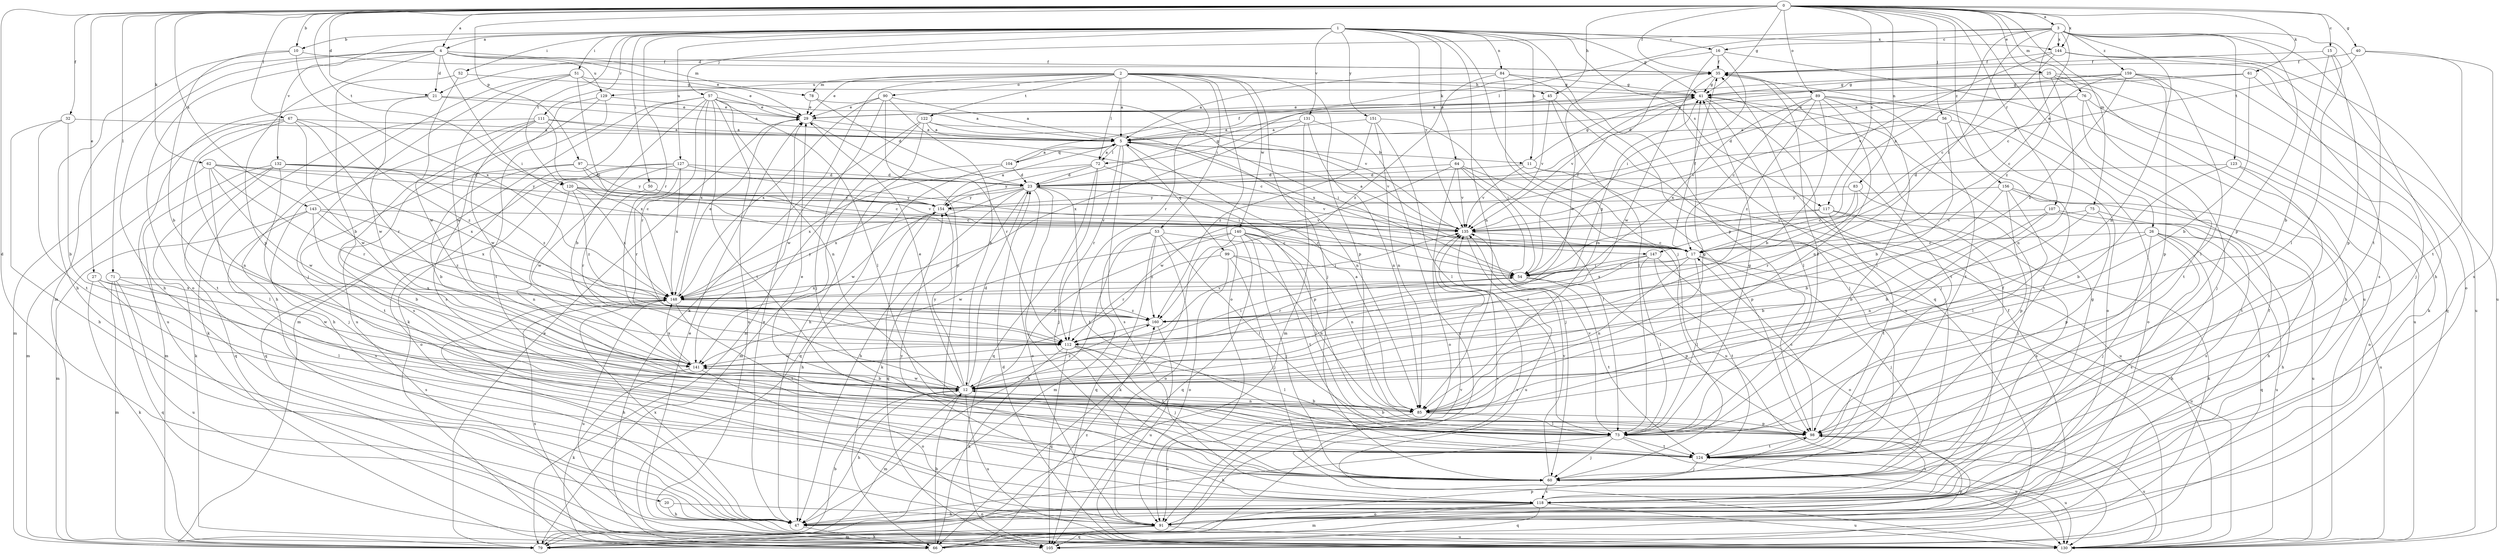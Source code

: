 strict digraph  {
0;
1;
2;
3;
4;
5;
10;
11;
12;
15;
16;
17;
20;
21;
23;
25;
26;
27;
29;
32;
35;
40;
41;
45;
47;
50;
51;
52;
53;
54;
56;
57;
60;
61;
62;
64;
66;
67;
71;
72;
73;
75;
76;
78;
79;
83;
84;
85;
89;
90;
91;
97;
98;
99;
104;
105;
107;
111;
112;
117;
118;
120;
122;
123;
124;
127;
129;
130;
131;
132;
135;
140;
141;
143;
144;
147;
148;
151;
154;
156;
159;
160;
0 -> 3  [label=a];
0 -> 4  [label=a];
0 -> 10  [label=b];
0 -> 15  [label=c];
0 -> 20  [label=d];
0 -> 21  [label=d];
0 -> 25  [label=e];
0 -> 26  [label=e];
0 -> 27  [label=e];
0 -> 32  [label=f];
0 -> 35  [label=f];
0 -> 40  [label=g];
0 -> 41  [label=g];
0 -> 45  [label=h];
0 -> 56  [label=j];
0 -> 61  [label=k];
0 -> 62  [label=k];
0 -> 67  [label=l];
0 -> 71  [label=l];
0 -> 75  [label=m];
0 -> 76  [label=m];
0 -> 83  [label=n];
0 -> 89  [label=o];
0 -> 97  [label=p];
0 -> 107  [label=r];
0 -> 117  [label=s];
0 -> 120  [label=t];
0 -> 143  [label=x];
0 -> 144  [label=x];
0 -> 156  [label=z];
1 -> 4  [label=a];
1 -> 10  [label=b];
1 -> 11  [label=b];
1 -> 16  [label=c];
1 -> 41  [label=g];
1 -> 50  [label=i];
1 -> 51  [label=i];
1 -> 52  [label=i];
1 -> 57  [label=j];
1 -> 60  [label=j];
1 -> 64  [label=k];
1 -> 84  [label=n];
1 -> 85  [label=n];
1 -> 98  [label=p];
1 -> 111  [label=r];
1 -> 112  [label=r];
1 -> 117  [label=s];
1 -> 120  [label=t];
1 -> 127  [label=u];
1 -> 131  [label=v];
1 -> 132  [label=v];
1 -> 135  [label=v];
1 -> 144  [label=x];
1 -> 151  [label=y];
2 -> 5  [label=a];
2 -> 29  [label=e];
2 -> 45  [label=h];
2 -> 53  [label=i];
2 -> 60  [label=j];
2 -> 66  [label=k];
2 -> 72  [label=l];
2 -> 78  [label=m];
2 -> 90  [label=o];
2 -> 91  [label=o];
2 -> 98  [label=p];
2 -> 112  [label=r];
2 -> 122  [label=t];
2 -> 129  [label=u];
2 -> 140  [label=w];
3 -> 16  [label=c];
3 -> 17  [label=c];
3 -> 21  [label=d];
3 -> 47  [label=h];
3 -> 54  [label=i];
3 -> 72  [label=l];
3 -> 85  [label=n];
3 -> 98  [label=p];
3 -> 123  [label=t];
3 -> 124  [label=t];
3 -> 144  [label=x];
3 -> 147  [label=x];
3 -> 159  [label=z];
3 -> 160  [label=z];
4 -> 21  [label=d];
4 -> 29  [label=e];
4 -> 35  [label=f];
4 -> 47  [label=h];
4 -> 54  [label=i];
4 -> 78  [label=m];
4 -> 79  [label=m];
4 -> 91  [label=o];
4 -> 98  [label=p];
4 -> 129  [label=u];
5 -> 11  [label=b];
5 -> 72  [label=l];
5 -> 99  [label=q];
5 -> 104  [label=q];
5 -> 112  [label=r];
5 -> 118  [label=s];
5 -> 135  [label=v];
5 -> 147  [label=x];
10 -> 12  [label=b];
10 -> 35  [label=f];
10 -> 47  [label=h];
10 -> 148  [label=x];
11 -> 23  [label=d];
11 -> 41  [label=g];
11 -> 98  [label=p];
11 -> 130  [label=u];
11 -> 135  [label=v];
12 -> 23  [label=d];
12 -> 29  [label=e];
12 -> 47  [label=h];
12 -> 79  [label=m];
12 -> 85  [label=n];
12 -> 130  [label=u];
12 -> 141  [label=w];
12 -> 154  [label=y];
12 -> 160  [label=z];
15 -> 12  [label=b];
15 -> 35  [label=f];
15 -> 73  [label=l];
15 -> 98  [label=p];
16 -> 35  [label=f];
16 -> 54  [label=i];
16 -> 105  [label=q];
16 -> 130  [label=u];
16 -> 141  [label=w];
17 -> 35  [label=f];
17 -> 54  [label=i];
17 -> 60  [label=j];
17 -> 73  [label=l];
17 -> 85  [label=n];
17 -> 112  [label=r];
17 -> 130  [label=u];
20 -> 47  [label=h];
20 -> 91  [label=o];
21 -> 5  [label=a];
21 -> 29  [label=e];
21 -> 130  [label=u];
21 -> 141  [label=w];
23 -> 41  [label=g];
23 -> 47  [label=h];
23 -> 60  [label=j];
23 -> 66  [label=k];
23 -> 91  [label=o];
23 -> 124  [label=t];
23 -> 135  [label=v];
23 -> 141  [label=w];
23 -> 148  [label=x];
23 -> 154  [label=y];
25 -> 5  [label=a];
25 -> 41  [label=g];
25 -> 47  [label=h];
25 -> 66  [label=k];
25 -> 85  [label=n];
25 -> 105  [label=q];
26 -> 12  [label=b];
26 -> 17  [label=c];
26 -> 47  [label=h];
26 -> 60  [label=j];
26 -> 105  [label=q];
26 -> 118  [label=s];
26 -> 130  [label=u];
27 -> 66  [label=k];
27 -> 118  [label=s];
27 -> 141  [label=w];
27 -> 148  [label=x];
29 -> 5  [label=a];
29 -> 112  [label=r];
32 -> 5  [label=a];
32 -> 12  [label=b];
32 -> 47  [label=h];
32 -> 124  [label=t];
35 -> 41  [label=g];
35 -> 141  [label=w];
40 -> 35  [label=f];
40 -> 118  [label=s];
40 -> 124  [label=t];
40 -> 154  [label=y];
41 -> 29  [label=e];
41 -> 60  [label=j];
41 -> 73  [label=l];
41 -> 124  [label=t];
41 -> 135  [label=v];
45 -> 29  [label=e];
45 -> 60  [label=j];
45 -> 73  [label=l];
45 -> 135  [label=v];
47 -> 29  [label=e];
47 -> 66  [label=k];
47 -> 148  [label=x];
50 -> 112  [label=r];
50 -> 154  [label=y];
51 -> 29  [label=e];
51 -> 41  [label=g];
51 -> 47  [label=h];
51 -> 54  [label=i];
51 -> 60  [label=j];
51 -> 141  [label=w];
52 -> 12  [label=b];
52 -> 41  [label=g];
52 -> 141  [label=w];
53 -> 17  [label=c];
53 -> 47  [label=h];
53 -> 73  [label=l];
53 -> 79  [label=m];
53 -> 91  [label=o];
53 -> 105  [label=q];
53 -> 160  [label=z];
54 -> 35  [label=f];
54 -> 98  [label=p];
54 -> 112  [label=r];
54 -> 124  [label=t];
54 -> 148  [label=x];
56 -> 5  [label=a];
56 -> 12  [label=b];
56 -> 91  [label=o];
56 -> 124  [label=t];
56 -> 135  [label=v];
57 -> 5  [label=a];
57 -> 12  [label=b];
57 -> 29  [label=e];
57 -> 66  [label=k];
57 -> 73  [label=l];
57 -> 79  [label=m];
57 -> 85  [label=n];
57 -> 112  [label=r];
57 -> 124  [label=t];
57 -> 130  [label=u];
57 -> 148  [label=x];
60 -> 118  [label=s];
60 -> 135  [label=v];
61 -> 5  [label=a];
61 -> 12  [label=b];
61 -> 41  [label=g];
61 -> 130  [label=u];
62 -> 23  [label=d];
62 -> 73  [label=l];
62 -> 79  [label=m];
62 -> 112  [label=r];
62 -> 141  [label=w];
62 -> 148  [label=x];
62 -> 154  [label=y];
64 -> 23  [label=d];
64 -> 60  [label=j];
64 -> 73  [label=l];
64 -> 91  [label=o];
64 -> 130  [label=u];
64 -> 135  [label=v];
64 -> 141  [label=w];
66 -> 12  [label=b];
66 -> 35  [label=f];
66 -> 98  [label=p];
66 -> 135  [label=v];
66 -> 160  [label=z];
67 -> 5  [label=a];
67 -> 79  [label=m];
67 -> 85  [label=n];
67 -> 112  [label=r];
67 -> 124  [label=t];
67 -> 141  [label=w];
67 -> 160  [label=z];
71 -> 73  [label=l];
71 -> 79  [label=m];
71 -> 105  [label=q];
71 -> 130  [label=u];
71 -> 148  [label=x];
72 -> 5  [label=a];
72 -> 23  [label=d];
72 -> 60  [label=j];
72 -> 98  [label=p];
72 -> 105  [label=q];
72 -> 148  [label=x];
72 -> 154  [label=y];
73 -> 29  [label=e];
73 -> 35  [label=f];
73 -> 41  [label=g];
73 -> 47  [label=h];
73 -> 60  [label=j];
73 -> 124  [label=t];
73 -> 130  [label=u];
73 -> 135  [label=v];
75 -> 12  [label=b];
75 -> 98  [label=p];
75 -> 130  [label=u];
75 -> 135  [label=v];
76 -> 23  [label=d];
76 -> 29  [label=e];
76 -> 60  [label=j];
76 -> 124  [label=t];
76 -> 130  [label=u];
78 -> 23  [label=d];
78 -> 29  [label=e];
78 -> 135  [label=v];
79 -> 12  [label=b];
79 -> 29  [label=e];
79 -> 35  [label=f];
79 -> 98  [label=p];
79 -> 135  [label=v];
83 -> 17  [label=c];
83 -> 60  [label=j];
83 -> 112  [label=r];
83 -> 154  [label=y];
84 -> 5  [label=a];
84 -> 41  [label=g];
84 -> 85  [label=n];
84 -> 130  [label=u];
84 -> 160  [label=z];
85 -> 5  [label=a];
85 -> 12  [label=b];
85 -> 41  [label=g];
85 -> 73  [label=l];
85 -> 91  [label=o];
85 -> 98  [label=p];
89 -> 12  [label=b];
89 -> 17  [label=c];
89 -> 29  [label=e];
89 -> 73  [label=l];
89 -> 85  [label=n];
89 -> 91  [label=o];
89 -> 124  [label=t];
89 -> 148  [label=x];
89 -> 160  [label=z];
90 -> 5  [label=a];
90 -> 12  [label=b];
90 -> 29  [label=e];
90 -> 60  [label=j];
90 -> 98  [label=p];
90 -> 148  [label=x];
91 -> 79  [label=m];
91 -> 105  [label=q];
91 -> 130  [label=u];
91 -> 135  [label=v];
97 -> 12  [label=b];
97 -> 17  [label=c];
97 -> 23  [label=d];
97 -> 124  [label=t];
97 -> 154  [label=y];
98 -> 12  [label=b];
98 -> 17  [label=c];
98 -> 118  [label=s];
98 -> 124  [label=t];
98 -> 130  [label=u];
99 -> 54  [label=i];
99 -> 60  [label=j];
99 -> 85  [label=n];
99 -> 91  [label=o];
99 -> 112  [label=r];
104 -> 5  [label=a];
104 -> 23  [label=d];
104 -> 35  [label=f];
104 -> 79  [label=m];
104 -> 105  [label=q];
105 -> 148  [label=x];
107 -> 12  [label=b];
107 -> 47  [label=h];
107 -> 85  [label=n];
107 -> 118  [label=s];
107 -> 135  [label=v];
111 -> 5  [label=a];
111 -> 17  [label=c];
111 -> 47  [label=h];
111 -> 66  [label=k];
111 -> 118  [label=s];
111 -> 141  [label=w];
111 -> 148  [label=x];
112 -> 54  [label=i];
112 -> 60  [label=j];
112 -> 66  [label=k];
112 -> 73  [label=l];
112 -> 105  [label=q];
112 -> 124  [label=t];
112 -> 135  [label=v];
112 -> 141  [label=w];
117 -> 54  [label=i];
117 -> 66  [label=k];
117 -> 118  [label=s];
117 -> 124  [label=t];
117 -> 135  [label=v];
118 -> 35  [label=f];
118 -> 41  [label=g];
118 -> 47  [label=h];
118 -> 79  [label=m];
118 -> 91  [label=o];
118 -> 105  [label=q];
118 -> 130  [label=u];
118 -> 154  [label=y];
120 -> 17  [label=c];
120 -> 85  [label=n];
120 -> 135  [label=v];
120 -> 148  [label=x];
120 -> 154  [label=y];
120 -> 160  [label=z];
122 -> 5  [label=a];
122 -> 47  [label=h];
122 -> 54  [label=i];
122 -> 79  [label=m];
122 -> 85  [label=n];
122 -> 141  [label=w];
123 -> 12  [label=b];
123 -> 23  [label=d];
123 -> 91  [label=o];
123 -> 124  [label=t];
124 -> 60  [label=j];
124 -> 130  [label=u];
127 -> 23  [label=d];
127 -> 54  [label=i];
127 -> 91  [label=o];
127 -> 105  [label=q];
127 -> 112  [label=r];
127 -> 141  [label=w];
127 -> 148  [label=x];
129 -> 29  [label=e];
129 -> 118  [label=s];
129 -> 124  [label=t];
129 -> 130  [label=u];
130 -> 23  [label=d];
130 -> 29  [label=e];
131 -> 5  [label=a];
131 -> 79  [label=m];
131 -> 85  [label=n];
131 -> 130  [label=u];
131 -> 148  [label=x];
132 -> 17  [label=c];
132 -> 23  [label=d];
132 -> 60  [label=j];
132 -> 66  [label=k];
132 -> 79  [label=m];
132 -> 105  [label=q];
132 -> 160  [label=z];
135 -> 5  [label=a];
135 -> 17  [label=c];
135 -> 130  [label=u];
140 -> 12  [label=b];
140 -> 17  [label=c];
140 -> 60  [label=j];
140 -> 66  [label=k];
140 -> 73  [label=l];
140 -> 85  [label=n];
140 -> 105  [label=q];
140 -> 124  [label=t];
140 -> 141  [label=w];
141 -> 12  [label=b];
141 -> 66  [label=k];
141 -> 91  [label=o];
141 -> 148  [label=x];
143 -> 12  [label=b];
143 -> 79  [label=m];
143 -> 118  [label=s];
143 -> 135  [label=v];
143 -> 148  [label=x];
143 -> 160  [label=z];
144 -> 17  [label=c];
144 -> 35  [label=f];
144 -> 91  [label=o];
144 -> 118  [label=s];
144 -> 130  [label=u];
144 -> 135  [label=v];
147 -> 54  [label=i];
147 -> 73  [label=l];
147 -> 91  [label=o];
147 -> 124  [label=t];
147 -> 148  [label=x];
148 -> 29  [label=e];
148 -> 47  [label=h];
148 -> 124  [label=t];
148 -> 130  [label=u];
148 -> 154  [label=y];
148 -> 160  [label=z];
151 -> 5  [label=a];
151 -> 54  [label=i];
151 -> 73  [label=l];
151 -> 85  [label=n];
151 -> 160  [label=z];
154 -> 5  [label=a];
154 -> 47  [label=h];
154 -> 105  [label=q];
154 -> 135  [label=v];
156 -> 12  [label=b];
156 -> 47  [label=h];
156 -> 73  [label=l];
156 -> 98  [label=p];
156 -> 130  [label=u];
156 -> 154  [label=y];
159 -> 17  [label=c];
159 -> 23  [label=d];
159 -> 41  [label=g];
159 -> 60  [label=j];
159 -> 73  [label=l];
159 -> 98  [label=p];
159 -> 160  [label=z];
160 -> 41  [label=g];
160 -> 112  [label=r];
160 -> 130  [label=u];
}
